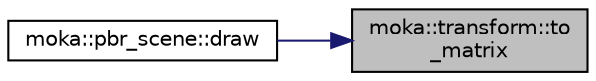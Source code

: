 digraph "moka::transform::to_matrix"
{
 // LATEX_PDF_SIZE
  edge [fontname="Helvetica",fontsize="10",labelfontname="Helvetica",labelfontsize="10"];
  node [fontname="Helvetica",fontsize="10",shape=record];
  rankdir="RL";
  Node50 [label="moka::transform::to\l_matrix",height=0.2,width=0.4,color="black", fillcolor="grey75", style="filled", fontcolor="black",tooltip="Convert this transform to a mat4."];
  Node50 -> Node51 [dir="back",color="midnightblue",fontsize="10",style="solid",fontname="Helvetica"];
  Node51 [label="moka::pbr_scene::draw",height=0.2,width=0.4,color="black", fillcolor="white", style="filled",URL="$classmoka_1_1pbr__scene.html#a520722e6fd897bd9d35cd5c1b6eb14b6",tooltip="Draw the scene."];
}
